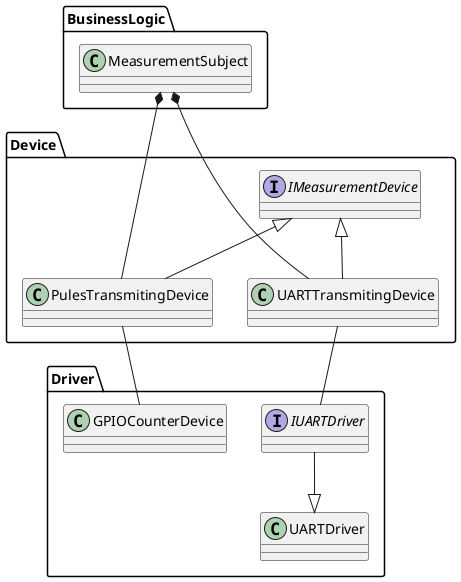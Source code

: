 @startuml

package BusinessLogic {
    class MeasurementSubject {
    }
}

package Device {
    interface IMeasurementDevice {
    }


    class PulesTransmitingDevice {
    }

    class UARTTransmitingDevice {
    }
}

package Driver {
    class GPIOCounterDevice {
    }

    interface IUARTDriver {
    }

    class UARTDriver {
    }
}


MeasurementSubject *--- PulesTransmitingDevice
MeasurementSubject *-- UARTTransmitingDevice
IMeasurementDevice <|-- PulesTransmitingDevice
IMeasurementDevice <|-- UARTTransmitingDevice

UARTTransmitingDevice -- IUARTDriver
PulesTransmitingDevice -- GPIOCounterDevice

IUARTDriver --|> UARTDriver

@enduml